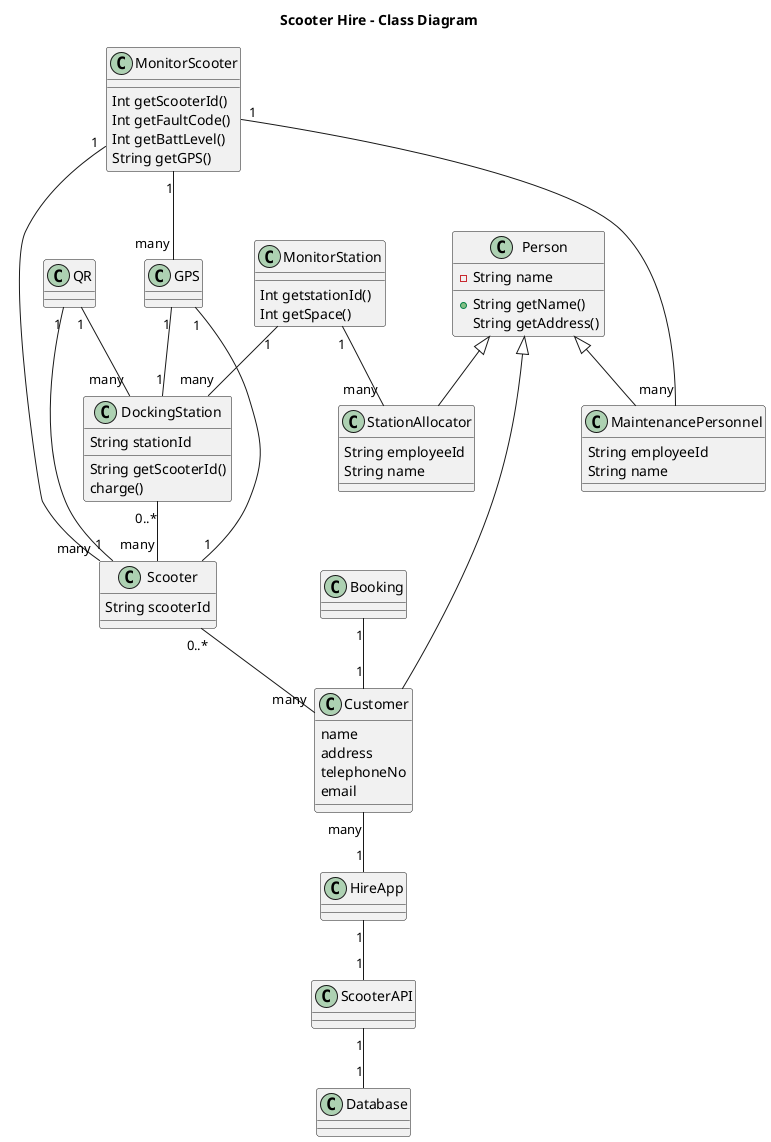 
@startuml

title Scooter Hire - Class Diagram

class Person {
  - String name
  + String getName()
  String getAddress()
}
class Customer {
  name
  address
  telephoneNo
  email

}
class QR {
}
class Booking {
}
class MaintenancePersonnel {
  String employeeId
  String name
}
class StationAllocator {
    String employeeId
    String name
}
class DockingStation {
  String stationId
  String getScooterId()
  charge()
  ' String maximum allocation = 10
}
class Scooter {
  String scooterId
}
class GPS {
}
class MonitorScooter {
  Int getScooterId()
  Int getFaultCode()
  Int getBattLevel()
  String getGPS()
}
class MonitorStation {
  Int getstationId()
  Int getSpace()
}
class Database{
}
class ScooterAPI{
}
class HireApp{
}

Person <|-- Customer
Person <|-- MaintenancePersonnel
Person <|-- StationAllocator
Scooter "0..*" -- "many" Customer
DockingStation "0..*" -- "many" Scooter
Booking "1" -- "1" Customer
GPS "1" -- "1" Scooter
GPS "1" -- "1" DockingStation
QR "1" -- "many" DockingStation
QR "1" -- "1" Scooter
MonitorStation "1" -- "many" DockingStation
MonitorScooter "1" -- "many" GPS
MonitorScooter "1" -- "many" Scooter
MonitorScooter "1" -- "many" MaintenancePersonnel
MonitorStation "1" -- "many" StationAllocator
Customer "many" -- "1" HireApp
ScooterAPI "1" -- "1" Database
HireApp "1" -- "1" ScooterAPI

@enduml
